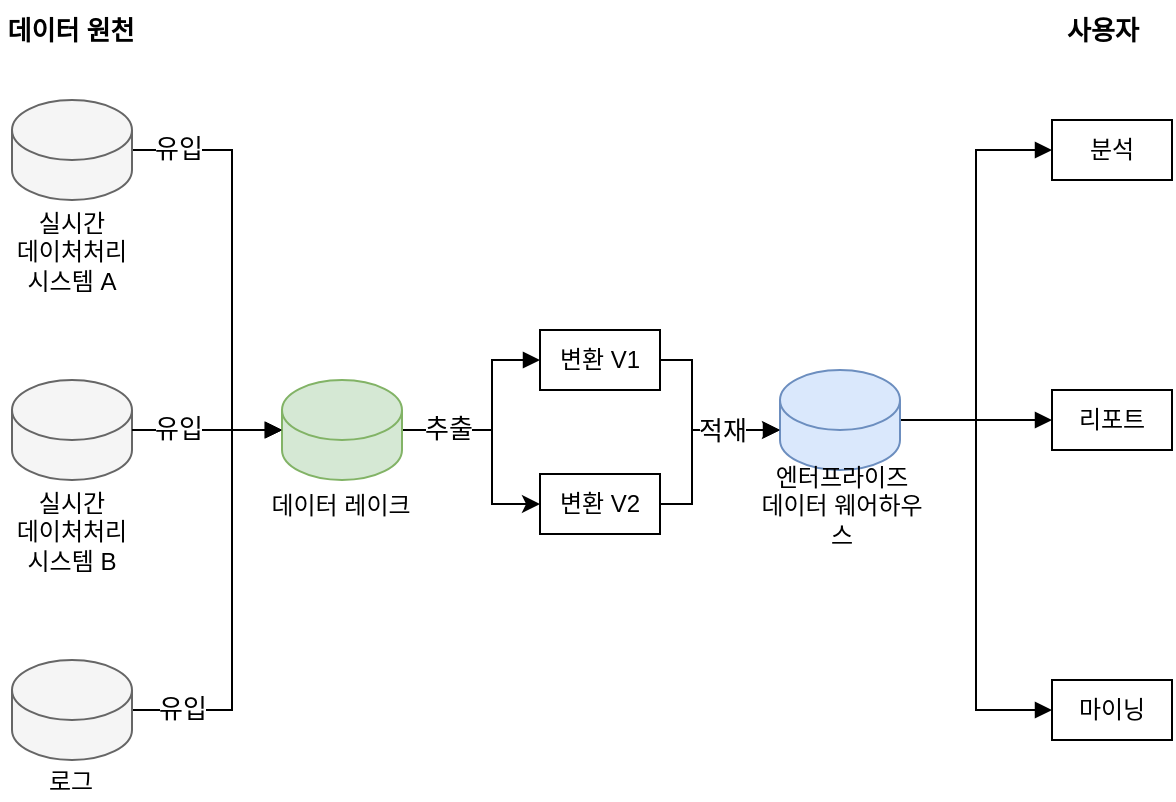 <mxfile version="26.1.1">
  <diagram name="Page-1" id="5Qh_eu8RETRcdDOA8CIc">
    <mxGraphModel dx="1114" dy="878" grid="1" gridSize="10" guides="1" tooltips="1" connect="1" arrows="1" fold="1" page="1" pageScale="1" pageWidth="827" pageHeight="1169" math="0" shadow="0">
      <root>
        <mxCell id="0" />
        <mxCell id="1" parent="0" />
        <mxCell id="aG-HG4ncXI78hkzl86gf-32" style="edgeStyle=orthogonalEdgeStyle;rounded=0;orthogonalLoop=1;jettySize=auto;html=1;entryX=0;entryY=0;entryDx=0;entryDy=30;entryPerimeter=0;" edge="1" parent="1" source="aG-HG4ncXI78hkzl86gf-30" target="aG-HG4ncXI78hkzl86gf-19">
          <mxGeometry relative="1" as="geometry">
            <Array as="points">
              <mxPoint x="430" y="342" />
              <mxPoint x="430" y="305" />
            </Array>
          </mxGeometry>
        </mxCell>
        <mxCell id="aG-HG4ncXI78hkzl86gf-31" style="edgeStyle=orthogonalEdgeStyle;rounded=0;orthogonalLoop=1;jettySize=auto;html=1;entryX=0;entryY=0.5;entryDx=0;entryDy=0;" edge="1" parent="1" source="aG-HG4ncXI78hkzl86gf-14" target="aG-HG4ncXI78hkzl86gf-30">
          <mxGeometry relative="1" as="geometry">
            <Array as="points">
              <mxPoint x="330" y="305" />
              <mxPoint x="330" y="342" />
            </Array>
          </mxGeometry>
        </mxCell>
        <mxCell id="aG-HG4ncXI78hkzl86gf-1" style="edgeStyle=orthogonalEdgeStyle;rounded=0;orthogonalLoop=1;jettySize=auto;html=1;entryX=0;entryY=0.5;entryDx=0;entryDy=0;endArrow=block;endFill=1;entryPerimeter=0;" edge="1" parent="1" source="aG-HG4ncXI78hkzl86gf-3" target="aG-HG4ncXI78hkzl86gf-14">
          <mxGeometry relative="1" as="geometry">
            <Array as="points">
              <mxPoint x="200" y="165" />
              <mxPoint x="200" y="305" />
            </Array>
          </mxGeometry>
        </mxCell>
        <mxCell id="aG-HG4ncXI78hkzl86gf-2" value="유입" style="edgeLabel;html=1;align=center;verticalAlign=middle;resizable=0;points=[];fontSize=13;" vertex="1" connectable="0" parent="aG-HG4ncXI78hkzl86gf-1">
          <mxGeometry x="-0.7" y="3" relative="1" as="geometry">
            <mxPoint x="-10" y="2" as="offset" />
          </mxGeometry>
        </mxCell>
        <mxCell id="aG-HG4ncXI78hkzl86gf-3" value="" style="shape=cylinder3;whiteSpace=wrap;html=1;boundedLbl=1;backgroundOutline=1;size=15;fillColor=#f5f5f5;fontColor=#333333;strokeColor=#666666;" vertex="1" parent="1">
          <mxGeometry x="90" y="140" width="60" height="50" as="geometry" />
        </mxCell>
        <mxCell id="aG-HG4ncXI78hkzl86gf-4" value="실시간&lt;div&gt;데이처처리&lt;br&gt;시스템 A&lt;/div&gt;" style="text;html=1;align=center;verticalAlign=middle;whiteSpace=wrap;rounded=0;" vertex="1" parent="1">
          <mxGeometry x="85" y="191" width="70" height="50" as="geometry" />
        </mxCell>
        <mxCell id="aG-HG4ncXI78hkzl86gf-5" value="" style="shape=cylinder3;whiteSpace=wrap;html=1;boundedLbl=1;backgroundOutline=1;size=15;fillColor=#f5f5f5;fontColor=#333333;strokeColor=#666666;" vertex="1" parent="1">
          <mxGeometry x="90" y="280" width="60" height="50" as="geometry" />
        </mxCell>
        <mxCell id="aG-HG4ncXI78hkzl86gf-6" value="실시간&lt;div&gt;데이처처리&lt;br&gt;시스템 B&lt;/div&gt;" style="text;html=1;align=center;verticalAlign=middle;whiteSpace=wrap;rounded=0;" vertex="1" parent="1">
          <mxGeometry x="85" y="331" width="70" height="50" as="geometry" />
        </mxCell>
        <mxCell id="aG-HG4ncXI78hkzl86gf-7" style="edgeStyle=orthogonalEdgeStyle;rounded=0;orthogonalLoop=1;jettySize=auto;html=1;endArrow=block;endFill=1;entryX=0;entryY=0.5;entryDx=0;entryDy=0;entryPerimeter=0;" edge="1" parent="1" source="aG-HG4ncXI78hkzl86gf-9" target="aG-HG4ncXI78hkzl86gf-14">
          <mxGeometry relative="1" as="geometry">
            <Array as="points">
              <mxPoint x="200" y="445" />
              <mxPoint x="200" y="305" />
            </Array>
          </mxGeometry>
        </mxCell>
        <mxCell id="aG-HG4ncXI78hkzl86gf-8" value="유입" style="edgeLabel;html=1;align=center;verticalAlign=middle;resizable=0;points=[];fontSize=13;" vertex="1" connectable="0" parent="aG-HG4ncXI78hkzl86gf-7">
          <mxGeometry x="-0.744" y="1" relative="1" as="geometry">
            <mxPoint x="-3" as="offset" />
          </mxGeometry>
        </mxCell>
        <mxCell id="aG-HG4ncXI78hkzl86gf-9" value="" style="shape=cylinder3;whiteSpace=wrap;html=1;boundedLbl=1;backgroundOutline=1;size=15;fillColor=#f5f5f5;fontColor=#333333;strokeColor=#666666;" vertex="1" parent="1">
          <mxGeometry x="90" y="420" width="60" height="50" as="geometry" />
        </mxCell>
        <mxCell id="aG-HG4ncXI78hkzl86gf-10" value="로그" style="text;html=1;align=center;verticalAlign=middle;whiteSpace=wrap;rounded=0;" vertex="1" parent="1">
          <mxGeometry x="97" y="471" width="45" height="19" as="geometry" />
        </mxCell>
        <mxCell id="aG-HG4ncXI78hkzl86gf-11" value="변환 V1" style="rounded=0;whiteSpace=wrap;html=1;" vertex="1" parent="1">
          <mxGeometry x="354" y="255" width="60" height="30" as="geometry" />
        </mxCell>
        <mxCell id="aG-HG4ncXI78hkzl86gf-12" style="edgeStyle=orthogonalEdgeStyle;rounded=0;orthogonalLoop=1;jettySize=auto;html=1;entryX=0;entryY=0.5;entryDx=0;entryDy=0;endArrow=block;endFill=1;" edge="1" parent="1" source="aG-HG4ncXI78hkzl86gf-14" target="aG-HG4ncXI78hkzl86gf-11">
          <mxGeometry relative="1" as="geometry">
            <Array as="points">
              <mxPoint x="330" y="305" />
              <mxPoint x="330" y="270" />
            </Array>
          </mxGeometry>
        </mxCell>
        <mxCell id="aG-HG4ncXI78hkzl86gf-13" value="추출" style="edgeLabel;html=1;align=center;verticalAlign=middle;resizable=0;points=[];fontSize=13;" vertex="1" connectable="0" parent="aG-HG4ncXI78hkzl86gf-12">
          <mxGeometry x="-0.244" y="1" relative="1" as="geometry">
            <mxPoint x="-17" as="offset" />
          </mxGeometry>
        </mxCell>
        <mxCell id="aG-HG4ncXI78hkzl86gf-14" value="" style="shape=cylinder3;whiteSpace=wrap;html=1;boundedLbl=1;backgroundOutline=1;size=15;fillColor=#d5e8d4;strokeColor=#82b366;" vertex="1" parent="1">
          <mxGeometry x="225" y="280" width="60" height="50" as="geometry" />
        </mxCell>
        <mxCell id="aG-HG4ncXI78hkzl86gf-15" value="데이터 레이크" style="text;html=1;align=center;verticalAlign=middle;whiteSpace=wrap;rounded=0;" vertex="1" parent="1">
          <mxGeometry x="217" y="328" width="75" height="29" as="geometry" />
        </mxCell>
        <mxCell id="aG-HG4ncXI78hkzl86gf-16" style="edgeStyle=orthogonalEdgeStyle;rounded=0;orthogonalLoop=1;jettySize=auto;html=1;entryX=0;entryY=0.5;entryDx=0;entryDy=0;endArrow=block;endFill=1;" edge="1" parent="1" source="aG-HG4ncXI78hkzl86gf-19" target="aG-HG4ncXI78hkzl86gf-22">
          <mxGeometry relative="1" as="geometry" />
        </mxCell>
        <mxCell id="aG-HG4ncXI78hkzl86gf-17" style="edgeStyle=orthogonalEdgeStyle;rounded=0;orthogonalLoop=1;jettySize=auto;html=1;entryX=0;entryY=0.5;entryDx=0;entryDy=0;endArrow=block;endFill=1;" edge="1" parent="1" source="aG-HG4ncXI78hkzl86gf-19" target="aG-HG4ncXI78hkzl86gf-23">
          <mxGeometry relative="1" as="geometry" />
        </mxCell>
        <mxCell id="aG-HG4ncXI78hkzl86gf-18" style="edgeStyle=orthogonalEdgeStyle;rounded=0;orthogonalLoop=1;jettySize=auto;html=1;entryX=0;entryY=0.5;entryDx=0;entryDy=0;endArrow=block;endFill=1;" edge="1" parent="1" source="aG-HG4ncXI78hkzl86gf-19" target="aG-HG4ncXI78hkzl86gf-21">
          <mxGeometry relative="1" as="geometry" />
        </mxCell>
        <mxCell id="aG-HG4ncXI78hkzl86gf-19" value="" style="shape=cylinder3;whiteSpace=wrap;html=1;boundedLbl=1;backgroundOutline=1;size=15;fillColor=#dae8fc;strokeColor=#6c8ebf;" vertex="1" parent="1">
          <mxGeometry x="474" y="275" width="60" height="50" as="geometry" />
        </mxCell>
        <mxCell id="aG-HG4ncXI78hkzl86gf-20" value="엔터프라이즈&lt;div&gt;데이터 웨어하우스&lt;/div&gt;" style="text;html=1;align=center;verticalAlign=middle;whiteSpace=wrap;rounded=0;" vertex="1" parent="1">
          <mxGeometry x="460" y="328" width="90" height="29" as="geometry" />
        </mxCell>
        <mxCell id="aG-HG4ncXI78hkzl86gf-21" value="분석" style="rounded=0;whiteSpace=wrap;html=1;" vertex="1" parent="1">
          <mxGeometry x="610" y="150" width="60" height="30" as="geometry" />
        </mxCell>
        <mxCell id="aG-HG4ncXI78hkzl86gf-22" value="리포트" style="rounded=0;whiteSpace=wrap;html=1;" vertex="1" parent="1">
          <mxGeometry x="610" y="285" width="60" height="30" as="geometry" />
        </mxCell>
        <mxCell id="aG-HG4ncXI78hkzl86gf-23" value="마이닝" style="rounded=0;whiteSpace=wrap;html=1;" vertex="1" parent="1">
          <mxGeometry x="610" y="430" width="60" height="30" as="geometry" />
        </mxCell>
        <mxCell id="aG-HG4ncXI78hkzl86gf-24" style="edgeStyle=orthogonalEdgeStyle;rounded=0;orthogonalLoop=1;jettySize=auto;html=1;entryX=0;entryY=0.5;entryDx=0;entryDy=0;entryPerimeter=0;endArrow=block;endFill=1;" edge="1" parent="1" source="aG-HG4ncXI78hkzl86gf-5" target="aG-HG4ncXI78hkzl86gf-14">
          <mxGeometry relative="1" as="geometry" />
        </mxCell>
        <mxCell id="aG-HG4ncXI78hkzl86gf-25" value="유입" style="edgeLabel;html=1;align=center;verticalAlign=middle;resizable=0;points=[];fontSize=13;" vertex="1" connectable="0" parent="aG-HG4ncXI78hkzl86gf-24">
          <mxGeometry x="-0.2" y="1" relative="1" as="geometry">
            <mxPoint x="-7" as="offset" />
          </mxGeometry>
        </mxCell>
        <mxCell id="aG-HG4ncXI78hkzl86gf-26" style="edgeStyle=orthogonalEdgeStyle;rounded=0;orthogonalLoop=1;jettySize=auto;html=1;entryX=0;entryY=0;entryDx=0;entryDy=30;entryPerimeter=0;endArrow=block;endFill=1;" edge="1" parent="1" source="aG-HG4ncXI78hkzl86gf-11" target="aG-HG4ncXI78hkzl86gf-19">
          <mxGeometry relative="1" as="geometry">
            <Array as="points">
              <mxPoint x="430" y="270" />
              <mxPoint x="430" y="305" />
            </Array>
          </mxGeometry>
        </mxCell>
        <mxCell id="aG-HG4ncXI78hkzl86gf-27" value="적재" style="edgeLabel;html=1;align=center;verticalAlign=middle;resizable=0;points=[];fontSize=13;" vertex="1" connectable="0" parent="aG-HG4ncXI78hkzl86gf-26">
          <mxGeometry x="-0.167" y="-2" relative="1" as="geometry">
            <mxPoint x="17" y="11" as="offset" />
          </mxGeometry>
        </mxCell>
        <mxCell id="aG-HG4ncXI78hkzl86gf-28" value="데이터 원천" style="text;html=1;align=center;verticalAlign=middle;whiteSpace=wrap;rounded=0;fontStyle=1;fontSize=13;" vertex="1" parent="1">
          <mxGeometry x="84.25" y="90" width="70.5" height="30" as="geometry" />
        </mxCell>
        <mxCell id="aG-HG4ncXI78hkzl86gf-29" value="사용자" style="text;html=1;align=center;verticalAlign=middle;whiteSpace=wrap;rounded=0;fontStyle=1;fontSize=13;" vertex="1" parent="1">
          <mxGeometry x="599.5" y="90" width="70.5" height="30" as="geometry" />
        </mxCell>
        <mxCell id="aG-HG4ncXI78hkzl86gf-30" value="변환 V2" style="rounded=0;whiteSpace=wrap;html=1;" vertex="1" parent="1">
          <mxGeometry x="354" y="327" width="60" height="30" as="geometry" />
        </mxCell>
      </root>
    </mxGraphModel>
  </diagram>
</mxfile>
